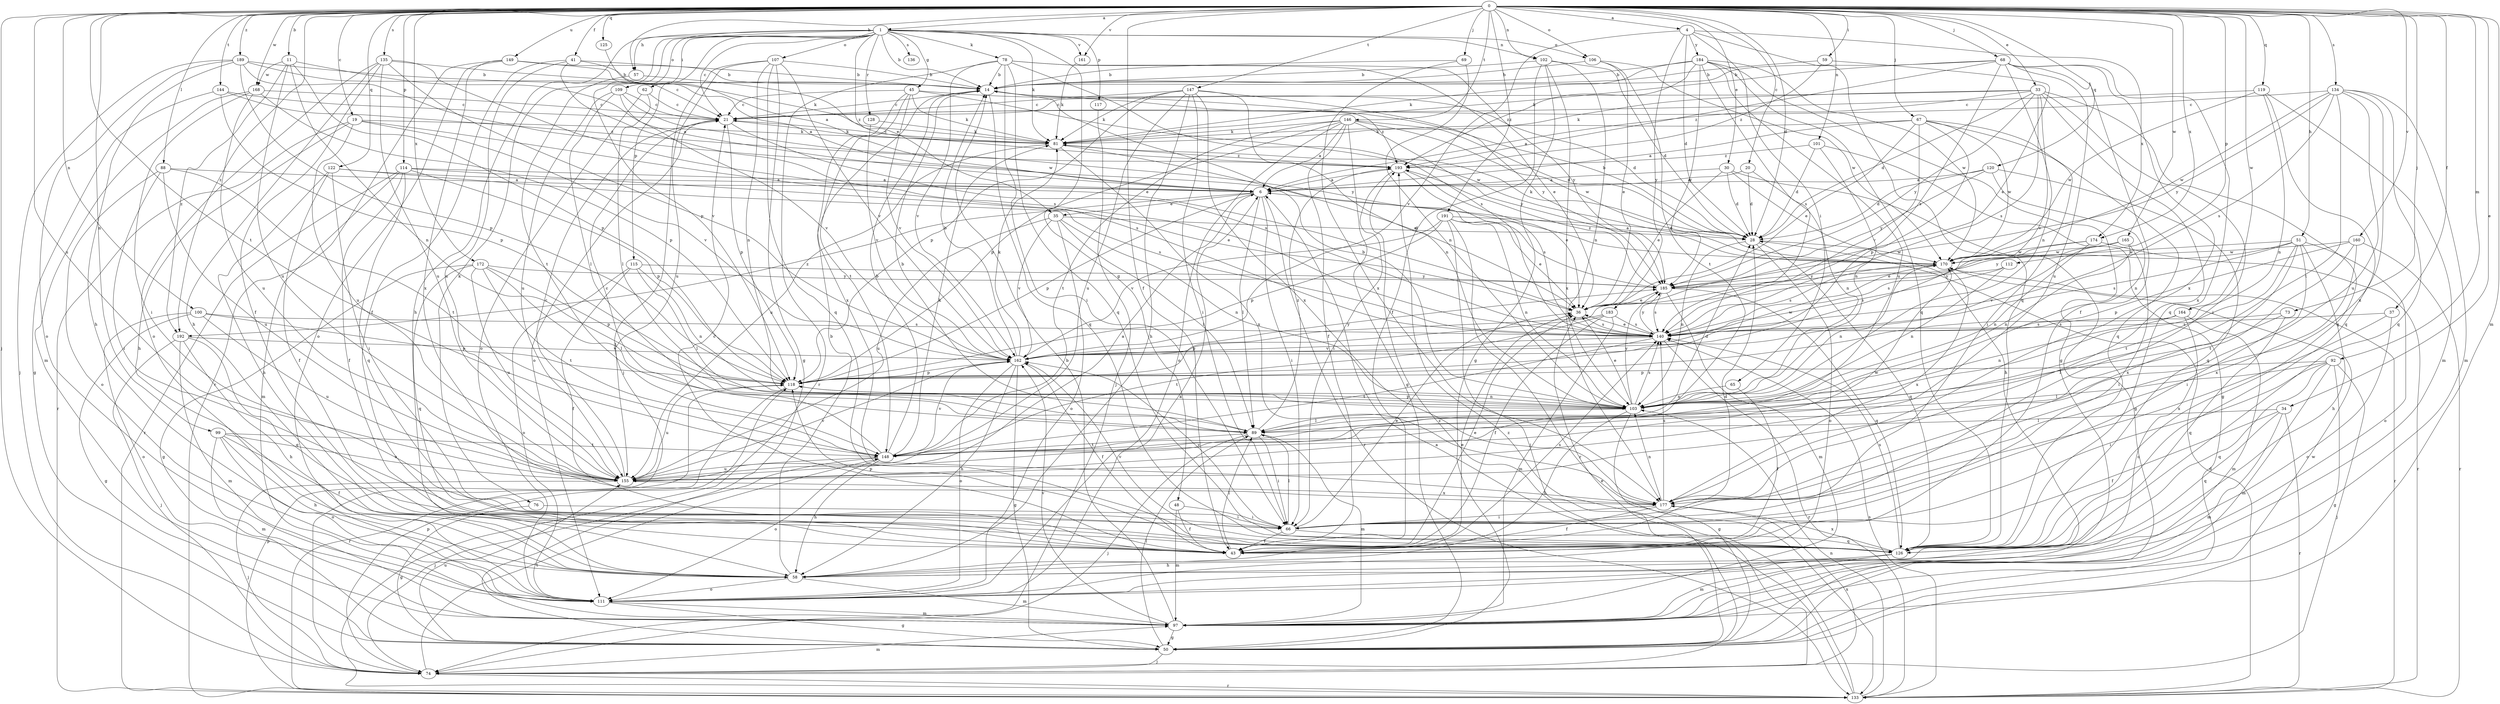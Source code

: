 strict digraph  {
0;
1;
4;
6;
11;
14;
19;
20;
21;
28;
30;
33;
34;
35;
36;
37;
41;
43;
45;
48;
50;
51;
57;
58;
59;
62;
65;
66;
67;
68;
69;
73;
74;
76;
78;
81;
88;
89;
92;
97;
99;
100;
101;
102;
103;
106;
107;
109;
111;
112;
114;
115;
117;
118;
119;
120;
122;
125;
126;
128;
133;
134;
135;
136;
140;
144;
146;
147;
148;
149;
155;
160;
161;
162;
164;
165;
168;
170;
172;
174;
177;
183;
184;
185;
189;
191;
192;
193;
0 -> 1  [label=a];
0 -> 4  [label=a];
0 -> 11  [label=b];
0 -> 19  [label=c];
0 -> 20  [label=c];
0 -> 28  [label=d];
0 -> 30  [label=e];
0 -> 33  [label=e];
0 -> 34  [label=e];
0 -> 37  [label=f];
0 -> 41  [label=f];
0 -> 43  [label=f];
0 -> 51  [label=h];
0 -> 57  [label=h];
0 -> 59  [label=i];
0 -> 67  [label=j];
0 -> 68  [label=j];
0 -> 69  [label=j];
0 -> 73  [label=j];
0 -> 74  [label=j];
0 -> 88  [label=l];
0 -> 92  [label=m];
0 -> 97  [label=m];
0 -> 99  [label=n];
0 -> 100  [label=n];
0 -> 101  [label=n];
0 -> 102  [label=n];
0 -> 106  [label=o];
0 -> 112  [label=p];
0 -> 114  [label=p];
0 -> 119  [label=q];
0 -> 120  [label=q];
0 -> 122  [label=q];
0 -> 125  [label=q];
0 -> 134  [label=s];
0 -> 135  [label=s];
0 -> 144  [label=t];
0 -> 146  [label=t];
0 -> 147  [label=t];
0 -> 148  [label=t];
0 -> 149  [label=u];
0 -> 155  [label=u];
0 -> 160  [label=v];
0 -> 161  [label=v];
0 -> 164  [label=w];
0 -> 165  [label=w];
0 -> 168  [label=w];
0 -> 172  [label=x];
0 -> 174  [label=x];
0 -> 189  [label=z];
0 -> 191  [label=z];
0 -> 192  [label=z];
1 -> 14  [label=b];
1 -> 21  [label=c];
1 -> 35  [label=e];
1 -> 45  [label=g];
1 -> 48  [label=g];
1 -> 57  [label=h];
1 -> 58  [label=h];
1 -> 62  [label=i];
1 -> 76  [label=k];
1 -> 78  [label=k];
1 -> 81  [label=k];
1 -> 102  [label=n];
1 -> 106  [label=o];
1 -> 107  [label=o];
1 -> 109  [label=o];
1 -> 115  [label=p];
1 -> 117  [label=p];
1 -> 118  [label=p];
1 -> 128  [label=r];
1 -> 136  [label=s];
1 -> 161  [label=v];
4 -> 28  [label=d];
4 -> 65  [label=i];
4 -> 126  [label=q];
4 -> 162  [label=v];
4 -> 174  [label=x];
4 -> 183  [label=y];
4 -> 184  [label=y];
6 -> 35  [label=e];
6 -> 66  [label=i];
6 -> 89  [label=l];
6 -> 118  [label=p];
6 -> 133  [label=r];
6 -> 192  [label=z];
11 -> 6  [label=a];
11 -> 103  [label=n];
11 -> 118  [label=p];
11 -> 155  [label=u];
11 -> 168  [label=w];
11 -> 192  [label=z];
14 -> 21  [label=c];
14 -> 28  [label=d];
14 -> 126  [label=q];
19 -> 58  [label=h];
19 -> 81  [label=k];
19 -> 133  [label=r];
19 -> 140  [label=s];
19 -> 155  [label=u];
19 -> 162  [label=v];
20 -> 6  [label=a];
20 -> 28  [label=d];
20 -> 103  [label=n];
21 -> 81  [label=k];
21 -> 111  [label=o];
21 -> 118  [label=p];
21 -> 140  [label=s];
28 -> 14  [label=b];
28 -> 81  [label=k];
28 -> 103  [label=n];
28 -> 111  [label=o];
28 -> 126  [label=q];
28 -> 170  [label=w];
30 -> 6  [label=a];
30 -> 28  [label=d];
30 -> 36  [label=e];
30 -> 50  [label=g];
30 -> 58  [label=h];
33 -> 6  [label=a];
33 -> 21  [label=c];
33 -> 28  [label=d];
33 -> 66  [label=i];
33 -> 81  [label=k];
33 -> 126  [label=q];
33 -> 140  [label=s];
33 -> 162  [label=v];
33 -> 177  [label=x];
33 -> 185  [label=y];
34 -> 43  [label=f];
34 -> 89  [label=l];
34 -> 97  [label=m];
34 -> 126  [label=q];
34 -> 133  [label=r];
35 -> 28  [label=d];
35 -> 89  [label=l];
35 -> 103  [label=n];
35 -> 111  [label=o];
35 -> 155  [label=u];
35 -> 162  [label=v];
36 -> 140  [label=s];
37 -> 111  [label=o];
37 -> 140  [label=s];
37 -> 177  [label=x];
41 -> 14  [label=b];
41 -> 36  [label=e];
41 -> 43  [label=f];
41 -> 81  [label=k];
41 -> 155  [label=u];
43 -> 21  [label=c];
43 -> 28  [label=d];
43 -> 36  [label=e];
43 -> 89  [label=l];
43 -> 140  [label=s];
45 -> 21  [label=c];
45 -> 81  [label=k];
45 -> 148  [label=t];
45 -> 162  [label=v];
45 -> 170  [label=w];
45 -> 177  [label=x];
45 -> 193  [label=z];
48 -> 43  [label=f];
48 -> 66  [label=i];
48 -> 97  [label=m];
50 -> 36  [label=e];
50 -> 74  [label=j];
50 -> 89  [label=l];
50 -> 155  [label=u];
50 -> 170  [label=w];
51 -> 58  [label=h];
51 -> 66  [label=i];
51 -> 111  [label=o];
51 -> 140  [label=s];
51 -> 148  [label=t];
51 -> 170  [label=w];
51 -> 177  [label=x];
51 -> 185  [label=y];
57 -> 148  [label=t];
57 -> 193  [label=z];
58 -> 14  [label=b];
58 -> 36  [label=e];
58 -> 97  [label=m];
58 -> 111  [label=o];
59 -> 14  [label=b];
59 -> 36  [label=e];
59 -> 193  [label=z];
62 -> 21  [label=c];
62 -> 89  [label=l];
62 -> 111  [label=o];
65 -> 43  [label=f];
65 -> 103  [label=n];
66 -> 36  [label=e];
66 -> 43  [label=f];
66 -> 89  [label=l];
66 -> 126  [label=q];
66 -> 162  [label=v];
67 -> 6  [label=a];
67 -> 36  [label=e];
67 -> 66  [label=i];
67 -> 81  [label=k];
67 -> 118  [label=p];
67 -> 126  [label=q];
67 -> 162  [label=v];
67 -> 170  [label=w];
68 -> 14  [label=b];
68 -> 43  [label=f];
68 -> 81  [label=k];
68 -> 103  [label=n];
68 -> 126  [label=q];
68 -> 140  [label=s];
68 -> 155  [label=u];
68 -> 177  [label=x];
68 -> 193  [label=z];
69 -> 14  [label=b];
69 -> 103  [label=n];
69 -> 177  [label=x];
73 -> 89  [label=l];
73 -> 126  [label=q];
73 -> 140  [label=s];
74 -> 97  [label=m];
74 -> 118  [label=p];
74 -> 133  [label=r];
74 -> 148  [label=t];
74 -> 177  [label=x];
74 -> 193  [label=z];
76 -> 50  [label=g];
76 -> 66  [label=i];
78 -> 14  [label=b];
78 -> 36  [label=e];
78 -> 66  [label=i];
78 -> 126  [label=q];
78 -> 133  [label=r];
78 -> 140  [label=s];
78 -> 162  [label=v];
78 -> 185  [label=y];
81 -> 21  [label=c];
81 -> 36  [label=e];
81 -> 155  [label=u];
81 -> 177  [label=x];
81 -> 193  [label=z];
88 -> 6  [label=a];
88 -> 66  [label=i];
88 -> 111  [label=o];
88 -> 148  [label=t];
88 -> 155  [label=u];
89 -> 14  [label=b];
89 -> 28  [label=d];
89 -> 66  [label=i];
89 -> 74  [label=j];
89 -> 97  [label=m];
89 -> 148  [label=t];
89 -> 193  [label=z];
92 -> 50  [label=g];
92 -> 66  [label=i];
92 -> 74  [label=j];
92 -> 89  [label=l];
92 -> 97  [label=m];
92 -> 118  [label=p];
92 -> 126  [label=q];
97 -> 14  [label=b];
97 -> 50  [label=g];
97 -> 162  [label=v];
99 -> 43  [label=f];
99 -> 58  [label=h];
99 -> 97  [label=m];
99 -> 111  [label=o];
99 -> 148  [label=t];
99 -> 155  [label=u];
100 -> 50  [label=g];
100 -> 111  [label=o];
100 -> 118  [label=p];
100 -> 140  [label=s];
100 -> 155  [label=u];
101 -> 28  [label=d];
101 -> 50  [label=g];
101 -> 103  [label=n];
101 -> 193  [label=z];
102 -> 14  [label=b];
102 -> 28  [label=d];
102 -> 43  [label=f];
102 -> 50  [label=g];
102 -> 103  [label=n];
102 -> 177  [label=x];
103 -> 14  [label=b];
103 -> 36  [label=e];
103 -> 50  [label=g];
103 -> 58  [label=h];
103 -> 89  [label=l];
103 -> 118  [label=p];
103 -> 140  [label=s];
103 -> 185  [label=y];
106 -> 14  [label=b];
106 -> 36  [label=e];
106 -> 148  [label=t];
106 -> 170  [label=w];
107 -> 14  [label=b];
107 -> 50  [label=g];
107 -> 74  [label=j];
107 -> 103  [label=n];
107 -> 126  [label=q];
107 -> 155  [label=u];
107 -> 162  [label=v];
109 -> 21  [label=c];
109 -> 89  [label=l];
109 -> 155  [label=u];
109 -> 162  [label=v];
109 -> 185  [label=y];
111 -> 6  [label=a];
111 -> 50  [label=g];
111 -> 97  [label=m];
112 -> 103  [label=n];
112 -> 140  [label=s];
112 -> 185  [label=y];
114 -> 6  [label=a];
114 -> 36  [label=e];
114 -> 43  [label=f];
114 -> 97  [label=m];
114 -> 118  [label=p];
114 -> 126  [label=q];
114 -> 133  [label=r];
115 -> 43  [label=f];
115 -> 89  [label=l];
115 -> 103  [label=n];
115 -> 111  [label=o];
115 -> 185  [label=y];
117 -> 74  [label=j];
118 -> 103  [label=n];
118 -> 133  [label=r];
118 -> 155  [label=u];
119 -> 21  [label=c];
119 -> 97  [label=m];
119 -> 103  [label=n];
119 -> 126  [label=q];
119 -> 170  [label=w];
120 -> 6  [label=a];
120 -> 28  [label=d];
120 -> 103  [label=n];
120 -> 126  [label=q];
120 -> 185  [label=y];
122 -> 6  [label=a];
122 -> 43  [label=f];
122 -> 58  [label=h];
122 -> 66  [label=i];
122 -> 140  [label=s];
125 -> 6  [label=a];
126 -> 58  [label=h];
126 -> 97  [label=m];
126 -> 118  [label=p];
126 -> 140  [label=s];
126 -> 162  [label=v];
126 -> 177  [label=x];
128 -> 81  [label=k];
128 -> 162  [label=v];
133 -> 6  [label=a];
133 -> 28  [label=d];
133 -> 103  [label=n];
133 -> 118  [label=p];
133 -> 140  [label=s];
133 -> 193  [label=z];
134 -> 21  [label=c];
134 -> 97  [label=m];
134 -> 126  [label=q];
134 -> 140  [label=s];
134 -> 148  [label=t];
134 -> 155  [label=u];
134 -> 170  [label=w];
134 -> 177  [label=x];
134 -> 185  [label=y];
135 -> 14  [label=b];
135 -> 43  [label=f];
135 -> 58  [label=h];
135 -> 111  [label=o];
135 -> 140  [label=s];
135 -> 155  [label=u];
135 -> 162  [label=v];
140 -> 36  [label=e];
140 -> 133  [label=r];
140 -> 148  [label=t];
140 -> 162  [label=v];
140 -> 185  [label=y];
144 -> 21  [label=c];
144 -> 50  [label=g];
144 -> 118  [label=p];
144 -> 193  [label=z];
146 -> 6  [label=a];
146 -> 28  [label=d];
146 -> 43  [label=f];
146 -> 50  [label=g];
146 -> 81  [label=k];
146 -> 111  [label=o];
146 -> 118  [label=p];
146 -> 148  [label=t];
146 -> 170  [label=w];
146 -> 185  [label=y];
147 -> 21  [label=c];
147 -> 58  [label=h];
147 -> 66  [label=i];
147 -> 81  [label=k];
147 -> 103  [label=n];
147 -> 118  [label=p];
147 -> 155  [label=u];
147 -> 177  [label=x];
147 -> 185  [label=y];
148 -> 14  [label=b];
148 -> 21  [label=c];
148 -> 58  [label=h];
148 -> 74  [label=j];
148 -> 81  [label=k];
148 -> 111  [label=o];
148 -> 155  [label=u];
148 -> 162  [label=v];
149 -> 6  [label=a];
149 -> 14  [label=b];
149 -> 111  [label=o];
149 -> 133  [label=r];
149 -> 177  [label=x];
155 -> 6  [label=a];
155 -> 21  [label=c];
155 -> 74  [label=j];
155 -> 162  [label=v];
155 -> 170  [label=w];
155 -> 177  [label=x];
160 -> 118  [label=p];
160 -> 133  [label=r];
160 -> 148  [label=t];
160 -> 170  [label=w];
160 -> 177  [label=x];
161 -> 81  [label=k];
162 -> 14  [label=b];
162 -> 43  [label=f];
162 -> 50  [label=g];
162 -> 58  [label=h];
162 -> 81  [label=k];
162 -> 111  [label=o];
162 -> 118  [label=p];
162 -> 170  [label=w];
162 -> 185  [label=y];
164 -> 97  [label=m];
164 -> 103  [label=n];
164 -> 111  [label=o];
164 -> 140  [label=s];
165 -> 36  [label=e];
165 -> 66  [label=i];
165 -> 103  [label=n];
165 -> 162  [label=v];
165 -> 170  [label=w];
168 -> 21  [label=c];
168 -> 66  [label=i];
168 -> 97  [label=m];
168 -> 118  [label=p];
168 -> 155  [label=u];
170 -> 6  [label=a];
170 -> 103  [label=n];
170 -> 133  [label=r];
170 -> 140  [label=s];
170 -> 177  [label=x];
170 -> 185  [label=y];
172 -> 50  [label=g];
172 -> 89  [label=l];
172 -> 118  [label=p];
172 -> 126  [label=q];
172 -> 148  [label=t];
172 -> 155  [label=u];
172 -> 185  [label=y];
174 -> 103  [label=n];
174 -> 133  [label=r];
174 -> 140  [label=s];
174 -> 170  [label=w];
177 -> 43  [label=f];
177 -> 66  [label=i];
177 -> 103  [label=n];
177 -> 140  [label=s];
183 -> 43  [label=f];
183 -> 97  [label=m];
183 -> 118  [label=p];
183 -> 140  [label=s];
183 -> 148  [label=t];
184 -> 14  [label=b];
184 -> 50  [label=g];
184 -> 81  [label=k];
184 -> 126  [label=q];
184 -> 140  [label=s];
184 -> 155  [label=u];
184 -> 170  [label=w];
184 -> 185  [label=y];
184 -> 193  [label=z];
185 -> 36  [label=e];
185 -> 97  [label=m];
185 -> 126  [label=q];
185 -> 140  [label=s];
185 -> 193  [label=z];
189 -> 14  [label=b];
189 -> 21  [label=c];
189 -> 58  [label=h];
189 -> 74  [label=j];
189 -> 111  [label=o];
189 -> 118  [label=p];
189 -> 170  [label=w];
191 -> 28  [label=d];
191 -> 36  [label=e];
191 -> 74  [label=j];
191 -> 103  [label=n];
191 -> 118  [label=p];
191 -> 133  [label=r];
191 -> 162  [label=v];
192 -> 58  [label=h];
192 -> 74  [label=j];
192 -> 97  [label=m];
192 -> 126  [label=q];
192 -> 162  [label=v];
193 -> 6  [label=a];
193 -> 36  [label=e];
193 -> 66  [label=i];
193 -> 140  [label=s];
}
